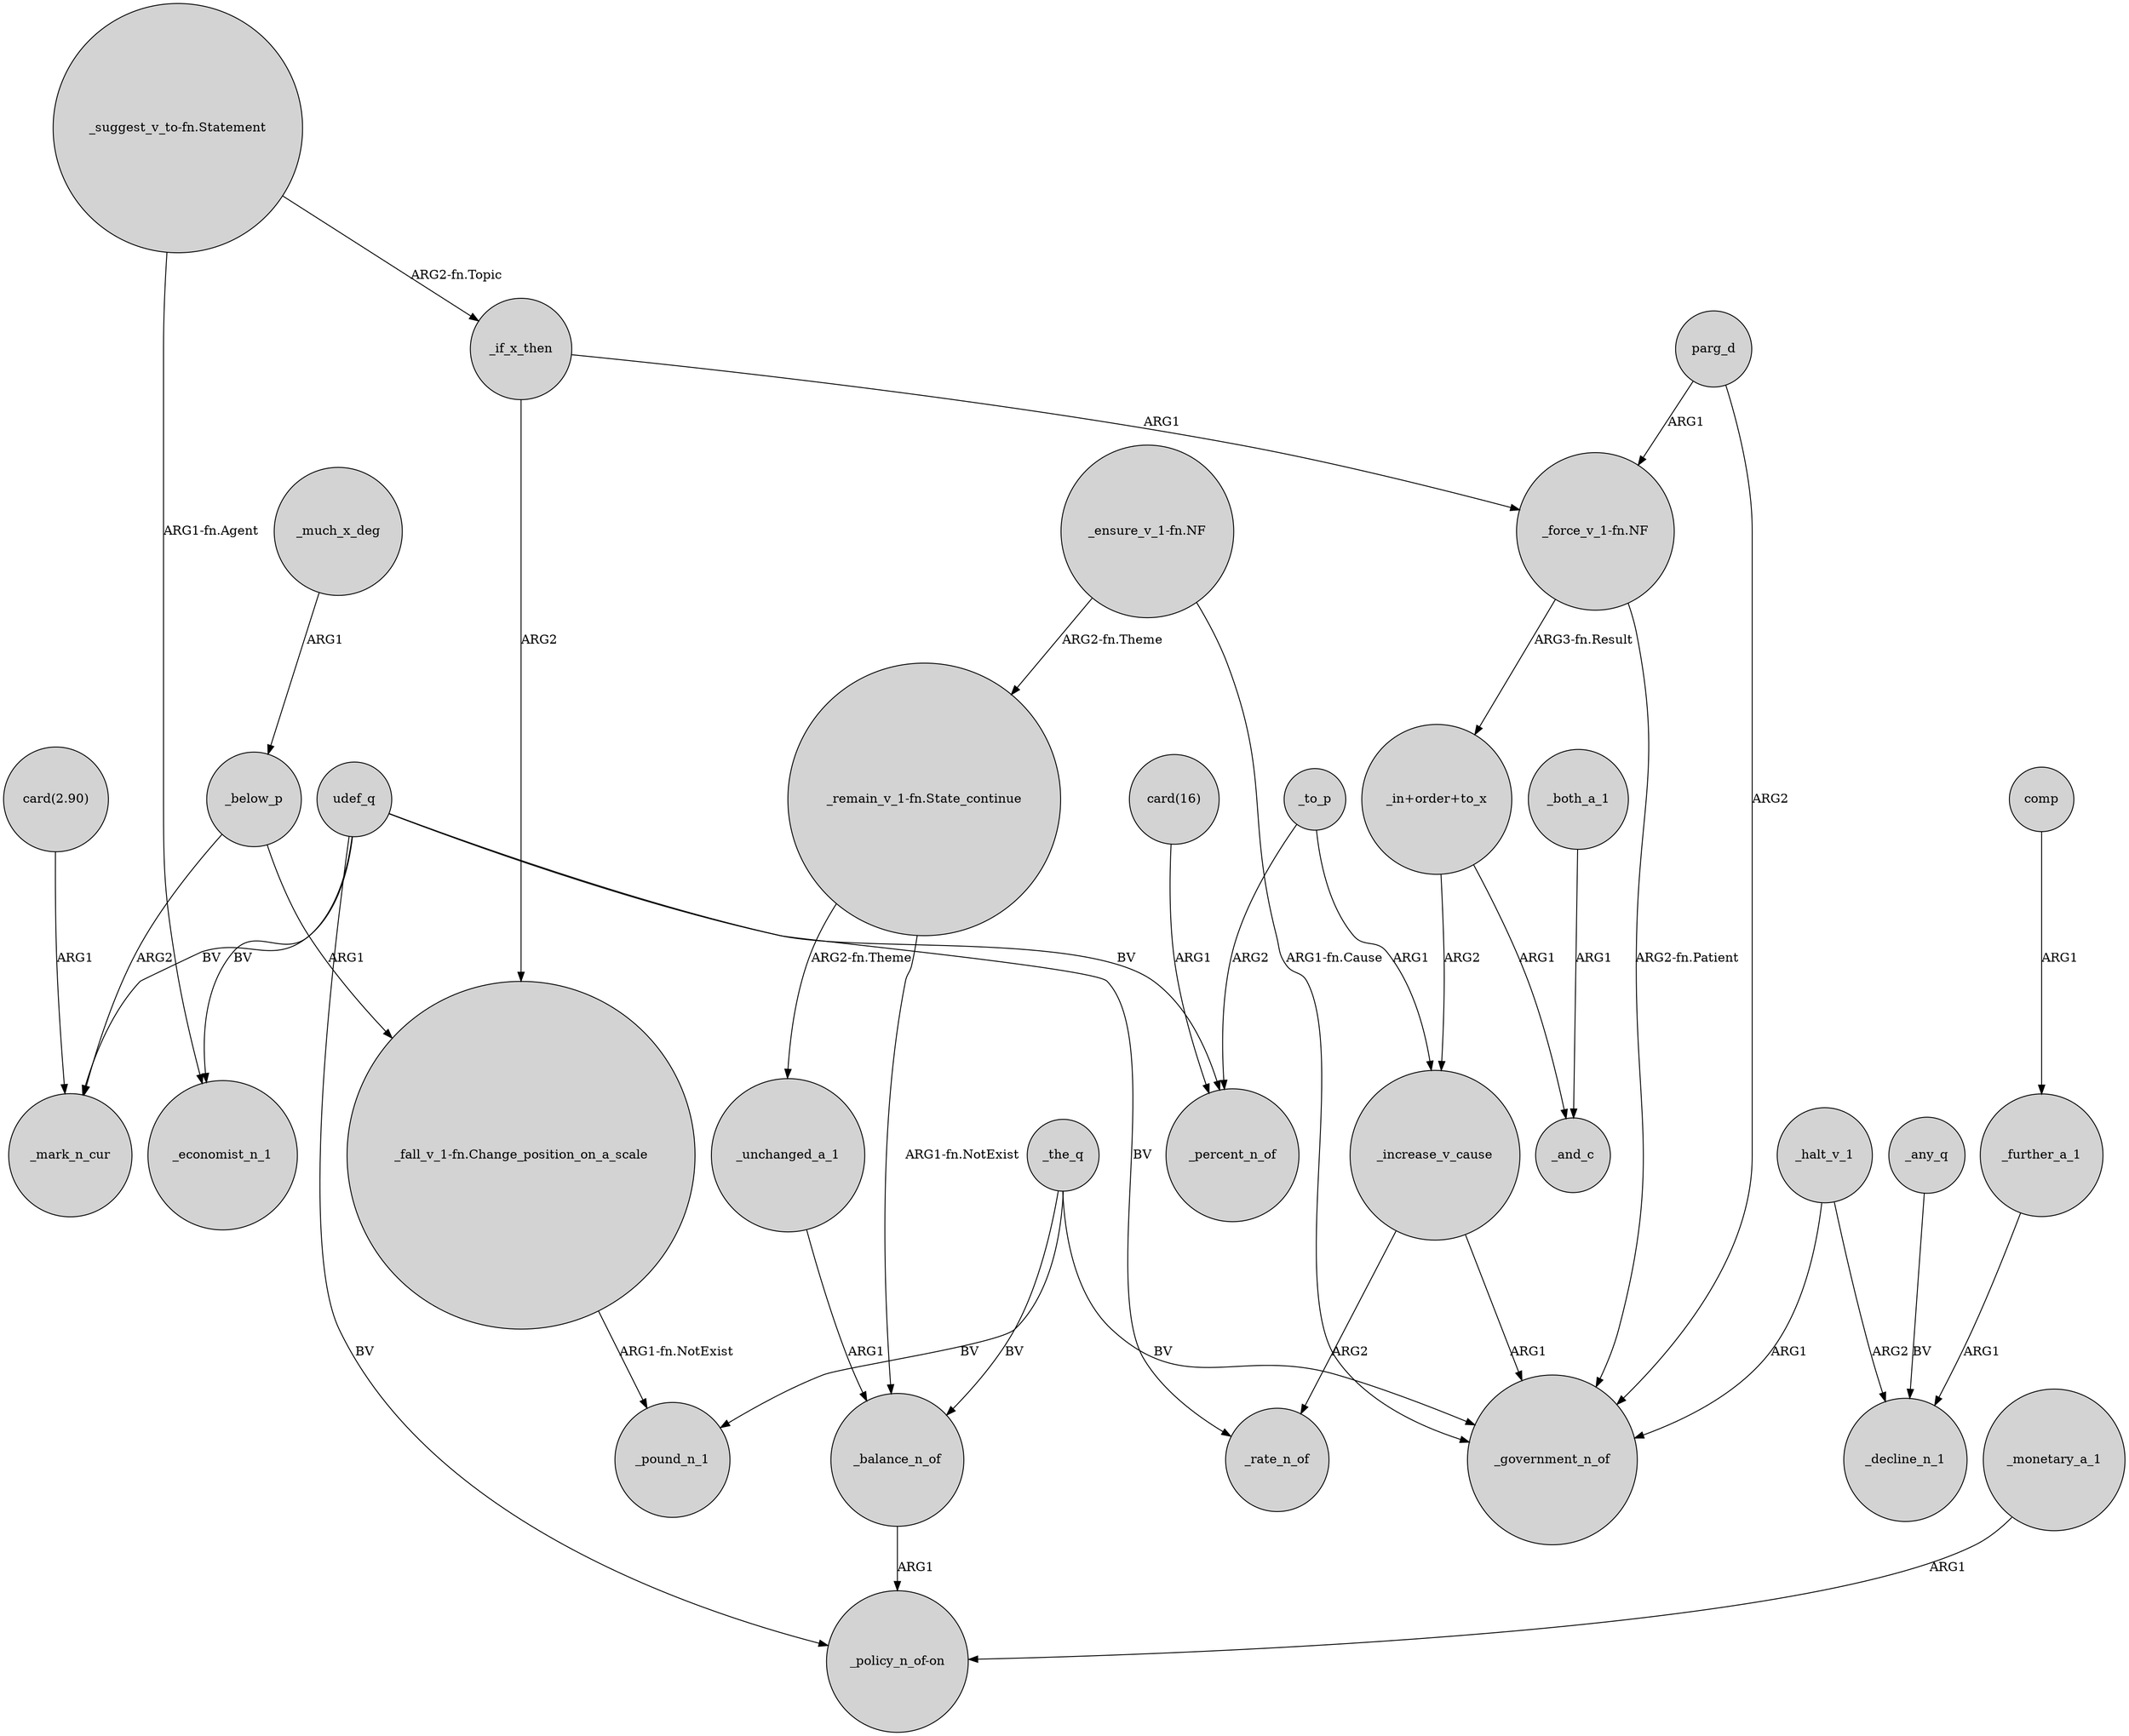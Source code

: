 digraph {
	node [shape=circle style=filled]
	"_remain_v_1-fn.State_continue" -> _balance_n_of [label="ARG1-fn.NotExist"]
	"_ensure_v_1-fn.NF" -> _government_n_of [label="ARG1-fn.Cause"]
	"card(2.90)" -> _mark_n_cur [label=ARG1]
	_to_p -> _increase_v_cause [label=ARG1]
	_the_q -> _pound_n_1 [label=BV]
	"_ensure_v_1-fn.NF" -> "_remain_v_1-fn.State_continue" [label="ARG2-fn.Theme"]
	udef_q -> _mark_n_cur [label=BV]
	_halt_v_1 -> _government_n_of [label=ARG1]
	_balance_n_of -> "_policy_n_of-on" [label=ARG1]
	_if_x_then -> "_force_v_1-fn.NF" [label=ARG1]
	udef_q -> _rate_n_of [label=BV]
	udef_q -> _economist_n_1 [label=BV]
	udef_q -> "_policy_n_of-on" [label=BV]
	"_remain_v_1-fn.State_continue" -> _unchanged_a_1 [label="ARG2-fn.Theme"]
	"card(16)" -> _percent_n_of [label=ARG1]
	_the_q -> _balance_n_of [label=BV]
	"_in+order+to_x" -> _and_c [label=ARG1]
	_much_x_deg -> _below_p [label=ARG1]
	"_force_v_1-fn.NF" -> "_in+order+to_x" [label="ARG3-fn.Result"]
	parg_d -> _government_n_of [label=ARG2]
	_increase_v_cause -> _rate_n_of [label=ARG2]
	_below_p -> "_fall_v_1-fn.Change_position_on_a_scale" [label=ARG1]
	comp -> _further_a_1 [label=ARG1]
	_below_p -> _mark_n_cur [label=ARG2]
	_increase_v_cause -> _government_n_of [label=ARG1]
	parg_d -> "_force_v_1-fn.NF" [label=ARG1]
	_monetary_a_1 -> "_policy_n_of-on" [label=ARG1]
	"_force_v_1-fn.NF" -> _government_n_of [label="ARG2-fn.Patient"]
	_if_x_then -> "_fall_v_1-fn.Change_position_on_a_scale" [label=ARG2]
	_the_q -> _government_n_of [label=BV]
	_to_p -> _percent_n_of [label=ARG2]
	_both_a_1 -> _and_c [label=ARG1]
	_halt_v_1 -> _decline_n_1 [label=ARG2]
	_any_q -> _decline_n_1 [label=BV]
	udef_q -> _percent_n_of [label=BV]
	"_in+order+to_x" -> _increase_v_cause [label=ARG2]
	"_suggest_v_to-fn.Statement" -> _if_x_then [label="ARG2-fn.Topic"]
	_unchanged_a_1 -> _balance_n_of [label=ARG1]
	_further_a_1 -> _decline_n_1 [label=ARG1]
	"_fall_v_1-fn.Change_position_on_a_scale" -> _pound_n_1 [label="ARG1-fn.NotExist"]
	"_suggest_v_to-fn.Statement" -> _economist_n_1 [label="ARG1-fn.Agent"]
}
